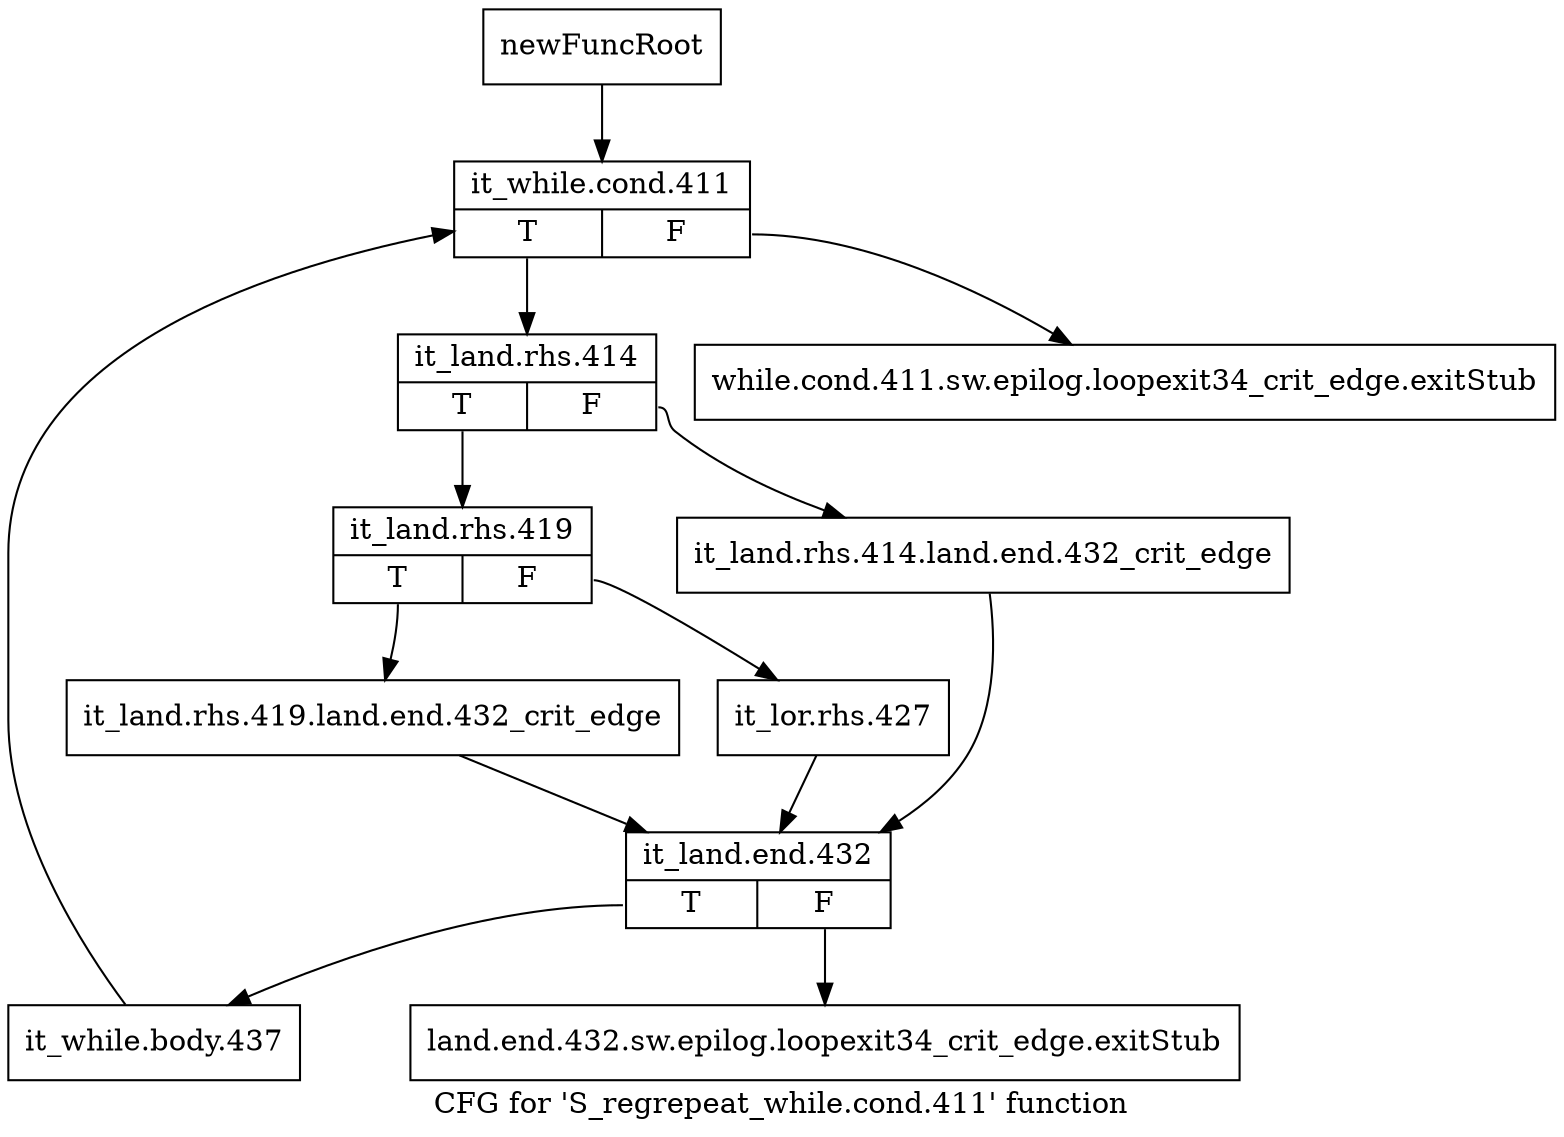 digraph "CFG for 'S_regrepeat_while.cond.411' function" {
	label="CFG for 'S_regrepeat_while.cond.411' function";

	Node0x5423990 [shape=record,label="{newFuncRoot}"];
	Node0x5423990 -> Node0x5423a80;
	Node0x54239e0 [shape=record,label="{while.cond.411.sw.epilog.loopexit34_crit_edge.exitStub}"];
	Node0x5423a30 [shape=record,label="{land.end.432.sw.epilog.loopexit34_crit_edge.exitStub}"];
	Node0x5423a80 [shape=record,label="{it_while.cond.411|{<s0>T|<s1>F}}"];
	Node0x5423a80:s0 -> Node0x5423ad0;
	Node0x5423a80:s1 -> Node0x54239e0;
	Node0x5423ad0 [shape=record,label="{it_land.rhs.414|{<s0>T|<s1>F}}"];
	Node0x5423ad0:s0 -> Node0x5423b70;
	Node0x5423ad0:s1 -> Node0x5423b20;
	Node0x5423b20 [shape=record,label="{it_land.rhs.414.land.end.432_crit_edge}"];
	Node0x5423b20 -> Node0x5424500;
	Node0x5423b70 [shape=record,label="{it_land.rhs.419|{<s0>T|<s1>F}}"];
	Node0x5423b70:s0 -> Node0x54244b0;
	Node0x5423b70:s1 -> Node0x5424460;
	Node0x5424460 [shape=record,label="{it_lor.rhs.427}"];
	Node0x5424460 -> Node0x5424500;
	Node0x54244b0 [shape=record,label="{it_land.rhs.419.land.end.432_crit_edge}"];
	Node0x54244b0 -> Node0x5424500;
	Node0x5424500 [shape=record,label="{it_land.end.432|{<s0>T|<s1>F}}"];
	Node0x5424500:s0 -> Node0x5424550;
	Node0x5424500:s1 -> Node0x5423a30;
	Node0x5424550 [shape=record,label="{it_while.body.437}"];
	Node0x5424550 -> Node0x5423a80;
}
